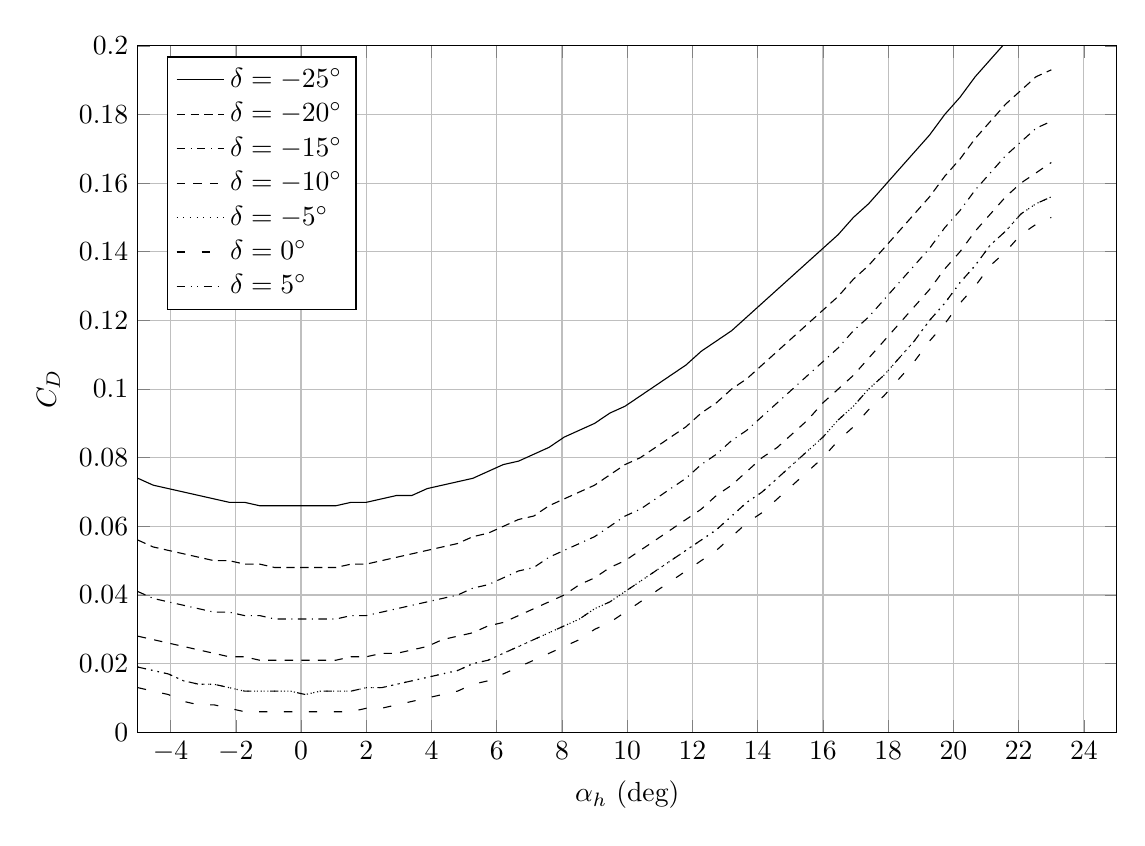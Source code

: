 %Comparison of CD estimation
\begin{tikzpicture}

\begin{axis}[
width=14.01cm,
height=10.3cm,
scaled ticks=false, tick label style={/pgf/number format/fixed},
xmin=-5,
xmax=25,
xlabel={$\alpha_{h}$ (deg)},
xmajorgrids,
ymin=0,
ymax=0.2,
ylabel={$C_D$},
ymajorgrids,
legend style={at={(0.03,0.8)},anchor=west,draw=black,fill=white,legend cell align=left},
legend entries = {$\delta = -25^{\circ}$\\$\delta = -20^{\circ}$\\$\delta = -15^{\circ}$\\$\delta = -10^{\circ}$\\$\delta = -5^{\circ}$\\$\delta = 0^{\circ}$\\$\delta = 5^{\circ}$\\}
]

\addplot [
color=black,
solid
]
table[row sep=crcr]{
-5.0	0.074\\
-4.533	0.072\\
-4.067	0.071\\
-3.6	0.07\\
-3.133	0.069\\
-2.667	0.068\\
-2.2	0.067\\
-1.733	0.067\\
-1.267	0.066\\
-0.8	0.066\\
-0.333	0.066\\
0.133	0.066\\
0.6	0.066\\
1.067	0.066\\
1.533	0.067\\
2.0	0.067\\
2.467	0.068\\
2.933	0.069\\
3.4	0.069\\
3.867	0.071\\
4.333	0.072\\
4.8	0.073\\
5.267	0.074\\
5.733	0.076\\
6.2	0.078\\
6.667	0.079\\
7.133	0.081\\
7.6	0.083\\
8.067	0.086\\
8.533	0.088\\
9.0	0.09\\
9.467	0.093\\
9.933	0.095\\
10.4	0.098\\
10.867	0.101\\
11.333	0.104\\
11.8	0.107\\
12.267	0.111\\
12.733	0.114\\
13.2	0.117\\
13.667	0.121\\
14.133	0.125\\
14.6	0.129\\
15.067	0.133\\
15.533	0.137\\
16.0	0.141\\
16.467	0.145\\
16.933	0.15\\
17.4	0.154\\
17.867	0.159\\
18.333	0.164\\
18.8	0.169\\
19.267	0.174\\
19.733	0.18\\
20.2	0.185\\
20.667	0.191\\
21.133	0.196\\
21.6	0.201\\
22.067	0.205\\
22.533	0.208\\
23.0	0.211\\
};

\addplot [
color=black,
densely dashed
]
table[row sep=crcr]{
-5.0	0.056\\
-4.533	0.054\\
-4.067	0.053\\
-3.6	0.052\\
-3.133	0.051\\
-2.667	0.05\\
-2.2	0.05\\
-1.733	0.049\\
-1.267	0.049\\
-0.8	0.048\\
-0.333	0.048\\
0.133	0.048\\
0.6	0.048\\
1.067	0.048\\
1.533	0.049\\
2.0	0.049\\
2.467	0.05\\
2.933	0.051\\
3.4	0.052\\
3.867	0.053\\
4.333	0.054\\
4.8	0.055\\
5.267	0.057\\
5.733	0.058\\
6.2	0.06\\
6.667	0.062\\
7.133	0.063\\
7.6	0.066\\
8.067	0.068\\
8.533	0.07\\
9.0	0.072\\
9.467	0.075\\
9.933	0.078\\
10.4	0.08\\
10.867	0.083\\
11.333	0.086\\
11.8	0.089\\
12.267	0.093\\
12.733	0.096\\
13.2	0.1\\
13.667	0.103\\
14.133	0.107\\
14.6	0.111\\
15.067	0.115\\
15.533	0.119\\
16.0	0.123\\
16.467	0.127\\
16.933	0.132\\
17.4	0.136\\
17.867	0.141\\
18.333	0.146\\
18.8	0.151\\
19.267	0.156\\
19.733	0.162\\
20.2	0.167\\
20.667	0.173\\
21.133	0.178\\
21.6	0.183\\
22.067	0.187\\
22.533	0.191\\
23.0	0.193\\
};

\addplot [
color=black,
dashdotted
]
table[row sep=crcr]{
-5.0	0.041\\
-4.533	0.039\\
-4.067	0.038\\
-3.6	0.037\\
-3.133	0.036\\
-2.667	0.035\\
-2.2	0.035\\
-1.733	0.034\\
-1.267	0.034\\
-0.8	0.033\\
-0.333	0.033\\
0.133	0.033\\
0.6	0.033\\
1.067	0.033\\
1.533	0.034\\
2.0	0.034\\
2.467	0.035\\
2.933	0.036\\
3.4	0.037\\
3.867	0.038\\
4.333	0.039\\
4.8	0.04\\
5.267	0.042\\
5.733	0.043\\
6.2	0.045\\
6.667	0.047\\
7.133	0.048\\
7.6	0.051\\
8.067	0.053\\
8.533	0.055\\
9.0	0.057\\
9.467	0.06\\
9.933	0.063\\
10.4	0.065\\
10.867	0.068\\
11.333	0.071\\
11.8	0.074\\
12.267	0.078\\
12.733	0.081\\
13.2	0.085\\
13.667	0.088\\
14.133	0.092\\
14.6	0.096\\
15.067	0.1\\
15.533	0.104\\
16.0	0.108\\
16.467	0.112\\
16.933	0.117\\
17.4	0.121\\
17.867	0.126\\
18.333	0.131\\
18.8	0.136\\
19.267	0.141\\
19.733	0.147\\
20.2	0.152\\
20.667	0.158\\
21.133	0.163\\
21.6	0.168\\
22.067	0.172\\
22.533	0.176\\
23.0	0.178\\
};

\addplot [
color=black,
dashed
]
table[row sep=crcr]{
-5.0	0.028\\
-4.533	0.027\\
-4.067	0.026\\
-3.6	0.025\\
-3.133	0.024\\
-2.667	0.023\\
-2.2	0.022\\
-1.733	0.022\\
-1.267	0.021\\
-0.8	0.021\\
-0.333	0.021\\
0.133	0.021\\
0.6	0.021\\
1.067	0.021\\
1.533	0.022\\
2.0	0.022\\
2.467	0.023\\
2.933	0.023\\
3.4	0.024\\
3.867	0.025\\
4.333	0.027\\
4.8	0.028\\
5.267	0.029\\
5.733	0.031\\
6.2	0.032\\
6.667	0.034\\
7.133	0.036\\
7.6	0.038\\
8.067	0.04\\
8.533	0.043\\
9.0	0.045\\
9.467	0.048\\
9.933	0.05\\
10.4	0.053\\
10.867	0.056\\
11.333	0.059\\
11.8	0.062\\
12.267	0.065\\
12.733	0.069\\
13.2	0.072\\
13.667	0.076\\
14.133	0.08\\
14.6	0.083\\
15.067	0.087\\
15.533	0.091\\
16.0	0.096\\
16.467	0.1\\
16.933	0.104\\
17.4	0.109\\
17.867	0.114\\
18.333	0.119\\
18.8	0.124\\
19.267	0.129\\
19.733	0.135\\
20.2	0.14\\
20.667	0.146\\
21.133	0.151\\
21.6	0.156\\
22.067	0.16\\
22.533	0.163\\
23.0	0.166\\
};

\addplot [
color=black,
dotted
]
table[row sep=crcr]{
-5.0	0.019\\
-4.533	0.018\\
-4.067	0.017\\
-3.6	0.015\\
-3.133	0.014\\
-2.667	0.014\\
-2.2	0.013\\
-1.733	0.012\\
-1.267	0.012\\
-0.8	0.012\\
-0.333	0.012\\
0.133	0.011\\
0.6	0.012\\
1.067	0.012\\
1.533	0.012\\
2.0	0.013\\
2.467	0.013\\
2.933	0.014\\
3.4	0.015\\
3.867	0.016\\
4.333	0.017\\
4.8	0.018\\
5.267	0.02\\
5.733	0.021\\
6.2	0.023\\
6.667	0.025\\
7.133	0.027\\
7.6	0.029\\
8.067	0.031\\
8.533	0.033\\
9.0	0.036\\
9.467	0.038\\
9.933	0.041\\
10.4	0.044\\
10.867	0.047\\
11.333	0.05\\
11.8	0.053\\
12.267	0.056\\
12.733	0.059\\
13.2	0.063\\
13.667	0.067\\
14.133	0.07\\
14.6	0.074\\
15.067	0.078\\
15.533	0.082\\
16.0	0.086\\
16.467	0.091\\
16.933	0.095\\
17.4	0.1\\
17.867	0.104\\
18.333	0.109\\
18.8	0.114\\
19.267	0.12\\
19.733	0.125\\
20.2	0.131\\
20.667	0.136\\
21.133	0.142\\
21.6	0.146\\
22.067	0.151\\
22.533	0.154\\
23.0	0.156\\
};

\addplot [
color=black,
loosely dashed
]
table[row sep=crcr]{
-5.0	0.013\\
-4.533	0.012\\
-4.067	0.011\\
-3.6	0.009\\
-3.133	0.008\\
-2.667	0.008\\
-2.2	0.007\\
-1.733	0.006\\
-1.267	0.006\\
-0.8	0.006\\
-0.333	0.006\\
0.133	0.006\\
0.6	0.006\\
1.067	0.006\\
1.533	0.006\\
2.0	0.007\\
2.467	0.007\\
2.933	0.008\\
3.4	0.009\\
3.867	0.01\\
4.333	0.011\\
4.8	0.012\\
5.267	0.014\\
5.733	0.015\\
6.2	0.017\\
6.667	0.019\\
7.133	0.021\\
7.6	0.023\\
8.067	0.025\\
8.533	0.027\\
9.0	0.03\\
9.467	0.032\\
9.933	0.035\\
10.4	0.038\\
10.867	0.041\\
11.333	0.044\\
11.8	0.047\\
12.267	0.05\\
12.733	0.053\\
13.2	0.057\\
13.667	0.061\\
14.133	0.064\\
14.6	0.068\\
15.067	0.072\\
15.533	0.076\\
16.0	0.08\\
16.467	0.085\\
16.933	0.089\\
17.4	0.094\\
17.867	0.098\\
18.333	0.103\\
18.8	0.108\\
19.267	0.114\\
19.733	0.119\\
20.2	0.125\\
20.667	0.13\\
21.133	0.136\\
21.6	0.14\\
22.067	0.145\\
22.533	0.148\\
23.0	0.15\\
};

\addplot [
color=black,
dashdotdotted
]
table[row sep=crcr]{
-5.0	0.019\\
-4.533	0.018\\
-4.067	0.017\\
-3.6	0.015\\
-3.133	0.014\\
-2.667	0.014\\
-2.2	0.013\\
-1.733	0.012\\
-1.267	0.012\\
-0.8	0.012\\
-0.333	0.012\\
0.133	0.011\\
0.6	0.012\\
1.067	0.012\\
1.533	0.012\\
2.0	0.013\\
2.467	0.013\\
2.933	0.014\\
3.4	0.015\\
3.867	0.016\\
4.333	0.017\\
4.8	0.018\\
5.267	0.02\\
5.733	0.021\\
6.2	0.023\\
6.667	0.025\\
7.133	0.027\\
7.6	0.029\\
8.067	0.031\\
8.533	0.033\\
9.0	0.036\\
9.467	0.038\\
9.933	0.041\\
10.4	0.044\\
10.867	0.047\\
11.333	0.05\\
11.8	0.053\\
12.267	0.056\\
12.733	0.059\\
13.2	0.063\\
13.667	0.067\\
14.133	0.07\\
14.6	0.074\\
15.067	0.078\\
15.533	0.082\\
16.0	0.086\\
16.467	0.091\\
16.933	0.095\\
17.4	0.1\\
17.867	0.104\\
18.333	0.109\\
18.8	0.114\\
19.267	0.12\\
19.733	0.125\\
20.2	0.131\\
20.667	0.136\\
21.133	0.142\\
21.6	0.146\\
22.067	0.151\\
22.533	0.154\\
23.0	0.156\\
};
\end{axis}
\end{tikzpicture}%
